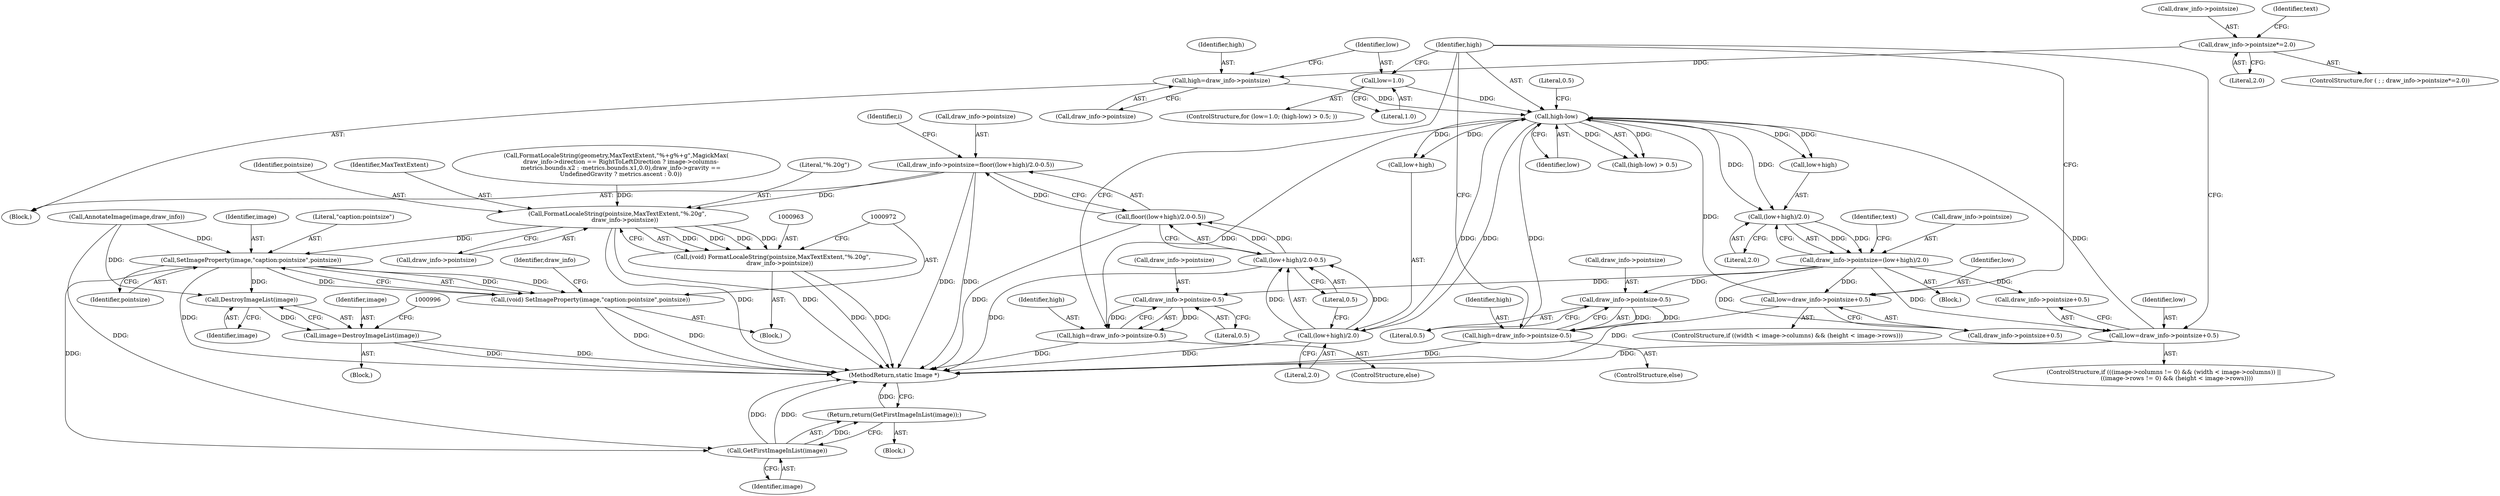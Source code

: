digraph "0_ImageMagick_aeff00de228bc5a158c2a975ab47845d8a1db456@pointer" {
"1000874" [label="(Call,draw_info->pointsize=floor((low+high)/2.0-0.5))"];
"1000878" [label="(Call,floor((low+high)/2.0-0.5))"];
"1000879" [label="(Call,(low+high)/2.0-0.5)"];
"1000880" [label="(Call,(low+high)/2.0)"];
"1000690" [label="(Call,high-low)"];
"1000680" [label="(Call,high=draw_info->pointsize)"];
"1000529" [label="(Call,draw_info->pointsize*=2.0)"];
"1000827" [label="(Call,high=draw_info->pointsize-0.5)"];
"1000829" [label="(Call,draw_info->pointsize-0.5)"];
"1000695" [label="(Call,draw_info->pointsize=(low+high)/2.0)"];
"1000699" [label="(Call,(low+high)/2.0)"];
"1000867" [label="(Call,high=draw_info->pointsize-0.5)"];
"1000869" [label="(Call,draw_info->pointsize-0.5)"];
"1000859" [label="(Call,low=draw_info->pointsize+0.5)"];
"1000686" [label="(Call,low=1.0)"];
"1000819" [label="(Call,low=draw_info->pointsize+0.5)"];
"1000964" [label="(Call,FormatLocaleString(pointsize,MaxTextExtent,\"%.20g\",\n        draw_info->pointsize))"];
"1000962" [label="(Call,(void) FormatLocaleString(pointsize,MaxTextExtent,\"%.20g\",\n        draw_info->pointsize))"];
"1000973" [label="(Call,SetImageProperty(image,\"caption:pointsize\",pointsize))"];
"1000971" [label="(Call,(void) SetImageProperty(image,\"caption:pointsize\",pointsize))"];
"1000992" [label="(Call,DestroyImageList(image))"];
"1000990" [label="(Call,image=DestroyImageList(image))"];
"1000999" [label="(Call,GetFirstImageInList(image))"];
"1000998" [label="(Return,return(GetFirstImageInList(image));)"];
"1000695" [label="(Call,draw_info->pointsize=(low+high)/2.0)"];
"1000868" [label="(Identifier,high)"];
"1000807" [label="(ControlStructure,if ((width < image->columns) && (height < image->rows)))"];
"1000960" [label="(Block,)"];
"1000887" [label="(Identifier,i)"];
"1000826" [label="(ControlStructure,else)"];
"1000529" [label="(Call,draw_info->pointsize*=2.0)"];
"1000967" [label="(Literal,\"%.20g\")"];
"1000828" [label="(Identifier,high)"];
"1000859" [label="(Call,low=draw_info->pointsize+0.5)"];
"1000968" [label="(Call,draw_info->pointsize)"];
"1000699" [label="(Call,(low+high)/2.0)"];
"1000681" [label="(Identifier,high)"];
"1000530" [label="(Call,draw_info->pointsize)"];
"1000705" [label="(Identifier,text)"];
"1000690" [label="(Call,high-low)"];
"1000835" [label="(ControlStructure,if (((image->columns != 0) && (width < image->columns)) ||\n              ((image->rows != 0) && (height < image->rows))))"];
"1000685" [label="(ControlStructure,for (low=1.0; (high-low) > 0.5; ))"];
"1000827" [label="(Call,high=draw_info->pointsize-0.5)"];
"1000965" [label="(Identifier,pointsize)"];
"1000989" [label="(Block,)"];
"1000978" [label="(Identifier,draw_info)"];
"1000533" [label="(Literal,2.0)"];
"1000525" [label="(Block,)"];
"1000696" [label="(Call,draw_info->pointsize)"];
"1000962" [label="(Call,(void) FormatLocaleString(pointsize,MaxTextExtent,\"%.20g\",\n        draw_info->pointsize))"];
"1000692" [label="(Identifier,low)"];
"1000873" [label="(Literal,0.5)"];
"1000693" [label="(Literal,0.5)"];
"1000884" [label="(Literal,2.0)"];
"1000820" [label="(Identifier,low)"];
"1000974" [label="(Identifier,image)"];
"1000680" [label="(Call,high=draw_info->pointsize)"];
"1000686" [label="(Call,low=1.0)"];
"1000966" [label="(Identifier,MaxTextExtent)"];
"1000999" [label="(Call,GetFirstImageInList(image))"];
"1000874" [label="(Call,draw_info->pointsize=floor((low+high)/2.0-0.5))"];
"1000829" [label="(Call,draw_info->pointsize-0.5)"];
"1000528" [label="(ControlStructure,for ( ; ; draw_info->pointsize*=2.0))"];
"1000975" [label="(Literal,\"caption:pointsize\")"];
"1000880" [label="(Call,(low+high)/2.0)"];
"1000536" [label="(Identifier,text)"];
"1001001" [label="(MethodReturn,static Image *)"];
"1000694" [label="(Block,)"];
"1000830" [label="(Call,draw_info->pointsize)"];
"1000819" [label="(Call,low=draw_info->pointsize+0.5)"];
"1000821" [label="(Call,draw_info->pointsize+0.5)"];
"1000691" [label="(Identifier,high)"];
"1000878" [label="(Call,floor((low+high)/2.0-0.5))"];
"1000991" [label="(Identifier,image)"];
"1000687" [label="(Identifier,low)"];
"1001000" [label="(Identifier,image)"];
"1000998" [label="(Return,return(GetFirstImageInList(image));)"];
"1000990" [label="(Call,image=DestroyImageList(image))"];
"1000964" [label="(Call,FormatLocaleString(pointsize,MaxTextExtent,\"%.20g\",\n        draw_info->pointsize))"];
"1000951" [label="(Call,AnnotateImage(image,draw_info))"];
"1000833" [label="(Literal,0.5)"];
"1000107" [label="(Block,)"];
"1000866" [label="(ControlStructure,else)"];
"1000993" [label="(Identifier,image)"];
"1000682" [label="(Call,draw_info->pointsize)"];
"1000869" [label="(Call,draw_info->pointsize-0.5)"];
"1000867" [label="(Call,high=draw_info->pointsize-0.5)"];
"1000689" [label="(Call,(high-low) > 0.5)"];
"1000875" [label="(Call,draw_info->pointsize)"];
"1000885" [label="(Literal,0.5)"];
"1000881" [label="(Call,low+high)"];
"1000861" [label="(Call,draw_info->pointsize+0.5)"];
"1000976" [label="(Identifier,pointsize)"];
"1000992" [label="(Call,DestroyImageList(image))"];
"1000688" [label="(Literal,1.0)"];
"1000971" [label="(Call,(void) SetImageProperty(image,\"caption:pointsize\",pointsize))"];
"1000700" [label="(Call,low+high)"];
"1000879" [label="(Call,(low+high)/2.0-0.5)"];
"1000870" [label="(Call,draw_info->pointsize)"];
"1000860" [label="(Identifier,low)"];
"1000906" [label="(Call,FormatLocaleString(geometry,MaxTextExtent,\"%+g%+g\",MagickMax(\n     draw_info->direction == RightToLeftDirection ? image->columns-\n     metrics.bounds.x2 : -metrics.bounds.x1,0.0),draw_info->gravity ==\n     UndefinedGravity ? metrics.ascent : 0.0))"];
"1000703" [label="(Literal,2.0)"];
"1000973" [label="(Call,SetImageProperty(image,\"caption:pointsize\",pointsize))"];
"1000874" -> "1000525"  [label="AST: "];
"1000874" -> "1000878"  [label="CFG: "];
"1000875" -> "1000874"  [label="AST: "];
"1000878" -> "1000874"  [label="AST: "];
"1000887" -> "1000874"  [label="CFG: "];
"1000874" -> "1001001"  [label="DDG: "];
"1000874" -> "1001001"  [label="DDG: "];
"1000878" -> "1000874"  [label="DDG: "];
"1000874" -> "1000964"  [label="DDG: "];
"1000878" -> "1000879"  [label="CFG: "];
"1000879" -> "1000878"  [label="AST: "];
"1000878" -> "1001001"  [label="DDG: "];
"1000879" -> "1000878"  [label="DDG: "];
"1000879" -> "1000878"  [label="DDG: "];
"1000879" -> "1000885"  [label="CFG: "];
"1000880" -> "1000879"  [label="AST: "];
"1000885" -> "1000879"  [label="AST: "];
"1000879" -> "1001001"  [label="DDG: "];
"1000880" -> "1000879"  [label="DDG: "];
"1000880" -> "1000879"  [label="DDG: "];
"1000880" -> "1000884"  [label="CFG: "];
"1000881" -> "1000880"  [label="AST: "];
"1000884" -> "1000880"  [label="AST: "];
"1000885" -> "1000880"  [label="CFG: "];
"1000880" -> "1001001"  [label="DDG: "];
"1000690" -> "1000880"  [label="DDG: "];
"1000690" -> "1000880"  [label="DDG: "];
"1000690" -> "1000689"  [label="AST: "];
"1000690" -> "1000692"  [label="CFG: "];
"1000691" -> "1000690"  [label="AST: "];
"1000692" -> "1000690"  [label="AST: "];
"1000693" -> "1000690"  [label="CFG: "];
"1000690" -> "1000689"  [label="DDG: "];
"1000690" -> "1000689"  [label="DDG: "];
"1000680" -> "1000690"  [label="DDG: "];
"1000827" -> "1000690"  [label="DDG: "];
"1000867" -> "1000690"  [label="DDG: "];
"1000859" -> "1000690"  [label="DDG: "];
"1000686" -> "1000690"  [label="DDG: "];
"1000819" -> "1000690"  [label="DDG: "];
"1000690" -> "1000699"  [label="DDG: "];
"1000690" -> "1000699"  [label="DDG: "];
"1000690" -> "1000700"  [label="DDG: "];
"1000690" -> "1000700"  [label="DDG: "];
"1000690" -> "1000881"  [label="DDG: "];
"1000690" -> "1000881"  [label="DDG: "];
"1000680" -> "1000525"  [label="AST: "];
"1000680" -> "1000682"  [label="CFG: "];
"1000681" -> "1000680"  [label="AST: "];
"1000682" -> "1000680"  [label="AST: "];
"1000687" -> "1000680"  [label="CFG: "];
"1000529" -> "1000680"  [label="DDG: "];
"1000529" -> "1000528"  [label="AST: "];
"1000529" -> "1000533"  [label="CFG: "];
"1000530" -> "1000529"  [label="AST: "];
"1000533" -> "1000529"  [label="AST: "];
"1000536" -> "1000529"  [label="CFG: "];
"1000827" -> "1000826"  [label="AST: "];
"1000827" -> "1000829"  [label="CFG: "];
"1000828" -> "1000827"  [label="AST: "];
"1000829" -> "1000827"  [label="AST: "];
"1000691" -> "1000827"  [label="CFG: "];
"1000827" -> "1001001"  [label="DDG: "];
"1000829" -> "1000827"  [label="DDG: "];
"1000829" -> "1000827"  [label="DDG: "];
"1000829" -> "1000833"  [label="CFG: "];
"1000830" -> "1000829"  [label="AST: "];
"1000833" -> "1000829"  [label="AST: "];
"1000695" -> "1000829"  [label="DDG: "];
"1000695" -> "1000694"  [label="AST: "];
"1000695" -> "1000699"  [label="CFG: "];
"1000696" -> "1000695"  [label="AST: "];
"1000699" -> "1000695"  [label="AST: "];
"1000705" -> "1000695"  [label="CFG: "];
"1000699" -> "1000695"  [label="DDG: "];
"1000699" -> "1000695"  [label="DDG: "];
"1000695" -> "1000819"  [label="DDG: "];
"1000695" -> "1000821"  [label="DDG: "];
"1000695" -> "1000859"  [label="DDG: "];
"1000695" -> "1000861"  [label="DDG: "];
"1000695" -> "1000869"  [label="DDG: "];
"1000699" -> "1000703"  [label="CFG: "];
"1000700" -> "1000699"  [label="AST: "];
"1000703" -> "1000699"  [label="AST: "];
"1000867" -> "1000866"  [label="AST: "];
"1000867" -> "1000869"  [label="CFG: "];
"1000868" -> "1000867"  [label="AST: "];
"1000869" -> "1000867"  [label="AST: "];
"1000691" -> "1000867"  [label="CFG: "];
"1000867" -> "1001001"  [label="DDG: "];
"1000869" -> "1000867"  [label="DDG: "];
"1000869" -> "1000867"  [label="DDG: "];
"1000869" -> "1000873"  [label="CFG: "];
"1000870" -> "1000869"  [label="AST: "];
"1000873" -> "1000869"  [label="AST: "];
"1000859" -> "1000835"  [label="AST: "];
"1000859" -> "1000861"  [label="CFG: "];
"1000860" -> "1000859"  [label="AST: "];
"1000861" -> "1000859"  [label="AST: "];
"1000691" -> "1000859"  [label="CFG: "];
"1000859" -> "1001001"  [label="DDG: "];
"1000686" -> "1000685"  [label="AST: "];
"1000686" -> "1000688"  [label="CFG: "];
"1000687" -> "1000686"  [label="AST: "];
"1000688" -> "1000686"  [label="AST: "];
"1000691" -> "1000686"  [label="CFG: "];
"1000819" -> "1000807"  [label="AST: "];
"1000819" -> "1000821"  [label="CFG: "];
"1000820" -> "1000819"  [label="AST: "];
"1000821" -> "1000819"  [label="AST: "];
"1000691" -> "1000819"  [label="CFG: "];
"1000819" -> "1001001"  [label="DDG: "];
"1000964" -> "1000962"  [label="AST: "];
"1000964" -> "1000968"  [label="CFG: "];
"1000965" -> "1000964"  [label="AST: "];
"1000966" -> "1000964"  [label="AST: "];
"1000967" -> "1000964"  [label="AST: "];
"1000968" -> "1000964"  [label="AST: "];
"1000962" -> "1000964"  [label="CFG: "];
"1000964" -> "1001001"  [label="DDG: "];
"1000964" -> "1001001"  [label="DDG: "];
"1000964" -> "1000962"  [label="DDG: "];
"1000964" -> "1000962"  [label="DDG: "];
"1000964" -> "1000962"  [label="DDG: "];
"1000964" -> "1000962"  [label="DDG: "];
"1000906" -> "1000964"  [label="DDG: "];
"1000964" -> "1000973"  [label="DDG: "];
"1000962" -> "1000960"  [label="AST: "];
"1000963" -> "1000962"  [label="AST: "];
"1000972" -> "1000962"  [label="CFG: "];
"1000962" -> "1001001"  [label="DDG: "];
"1000962" -> "1001001"  [label="DDG: "];
"1000973" -> "1000971"  [label="AST: "];
"1000973" -> "1000976"  [label="CFG: "];
"1000974" -> "1000973"  [label="AST: "];
"1000975" -> "1000973"  [label="AST: "];
"1000976" -> "1000973"  [label="AST: "];
"1000971" -> "1000973"  [label="CFG: "];
"1000973" -> "1001001"  [label="DDG: "];
"1000973" -> "1000971"  [label="DDG: "];
"1000973" -> "1000971"  [label="DDG: "];
"1000973" -> "1000971"  [label="DDG: "];
"1000951" -> "1000973"  [label="DDG: "];
"1000973" -> "1000992"  [label="DDG: "];
"1000973" -> "1000999"  [label="DDG: "];
"1000971" -> "1000960"  [label="AST: "];
"1000972" -> "1000971"  [label="AST: "];
"1000978" -> "1000971"  [label="CFG: "];
"1000971" -> "1001001"  [label="DDG: "];
"1000971" -> "1001001"  [label="DDG: "];
"1000992" -> "1000990"  [label="AST: "];
"1000992" -> "1000993"  [label="CFG: "];
"1000993" -> "1000992"  [label="AST: "];
"1000990" -> "1000992"  [label="CFG: "];
"1000992" -> "1000990"  [label="DDG: "];
"1000951" -> "1000992"  [label="DDG: "];
"1000990" -> "1000989"  [label="AST: "];
"1000991" -> "1000990"  [label="AST: "];
"1000996" -> "1000990"  [label="CFG: "];
"1000990" -> "1001001"  [label="DDG: "];
"1000990" -> "1001001"  [label="DDG: "];
"1000999" -> "1000998"  [label="AST: "];
"1000999" -> "1001000"  [label="CFG: "];
"1001000" -> "1000999"  [label="AST: "];
"1000998" -> "1000999"  [label="CFG: "];
"1000999" -> "1001001"  [label="DDG: "];
"1000999" -> "1001001"  [label="DDG: "];
"1000999" -> "1000998"  [label="DDG: "];
"1000951" -> "1000999"  [label="DDG: "];
"1000998" -> "1000107"  [label="AST: "];
"1001001" -> "1000998"  [label="CFG: "];
"1000998" -> "1001001"  [label="DDG: "];
}
